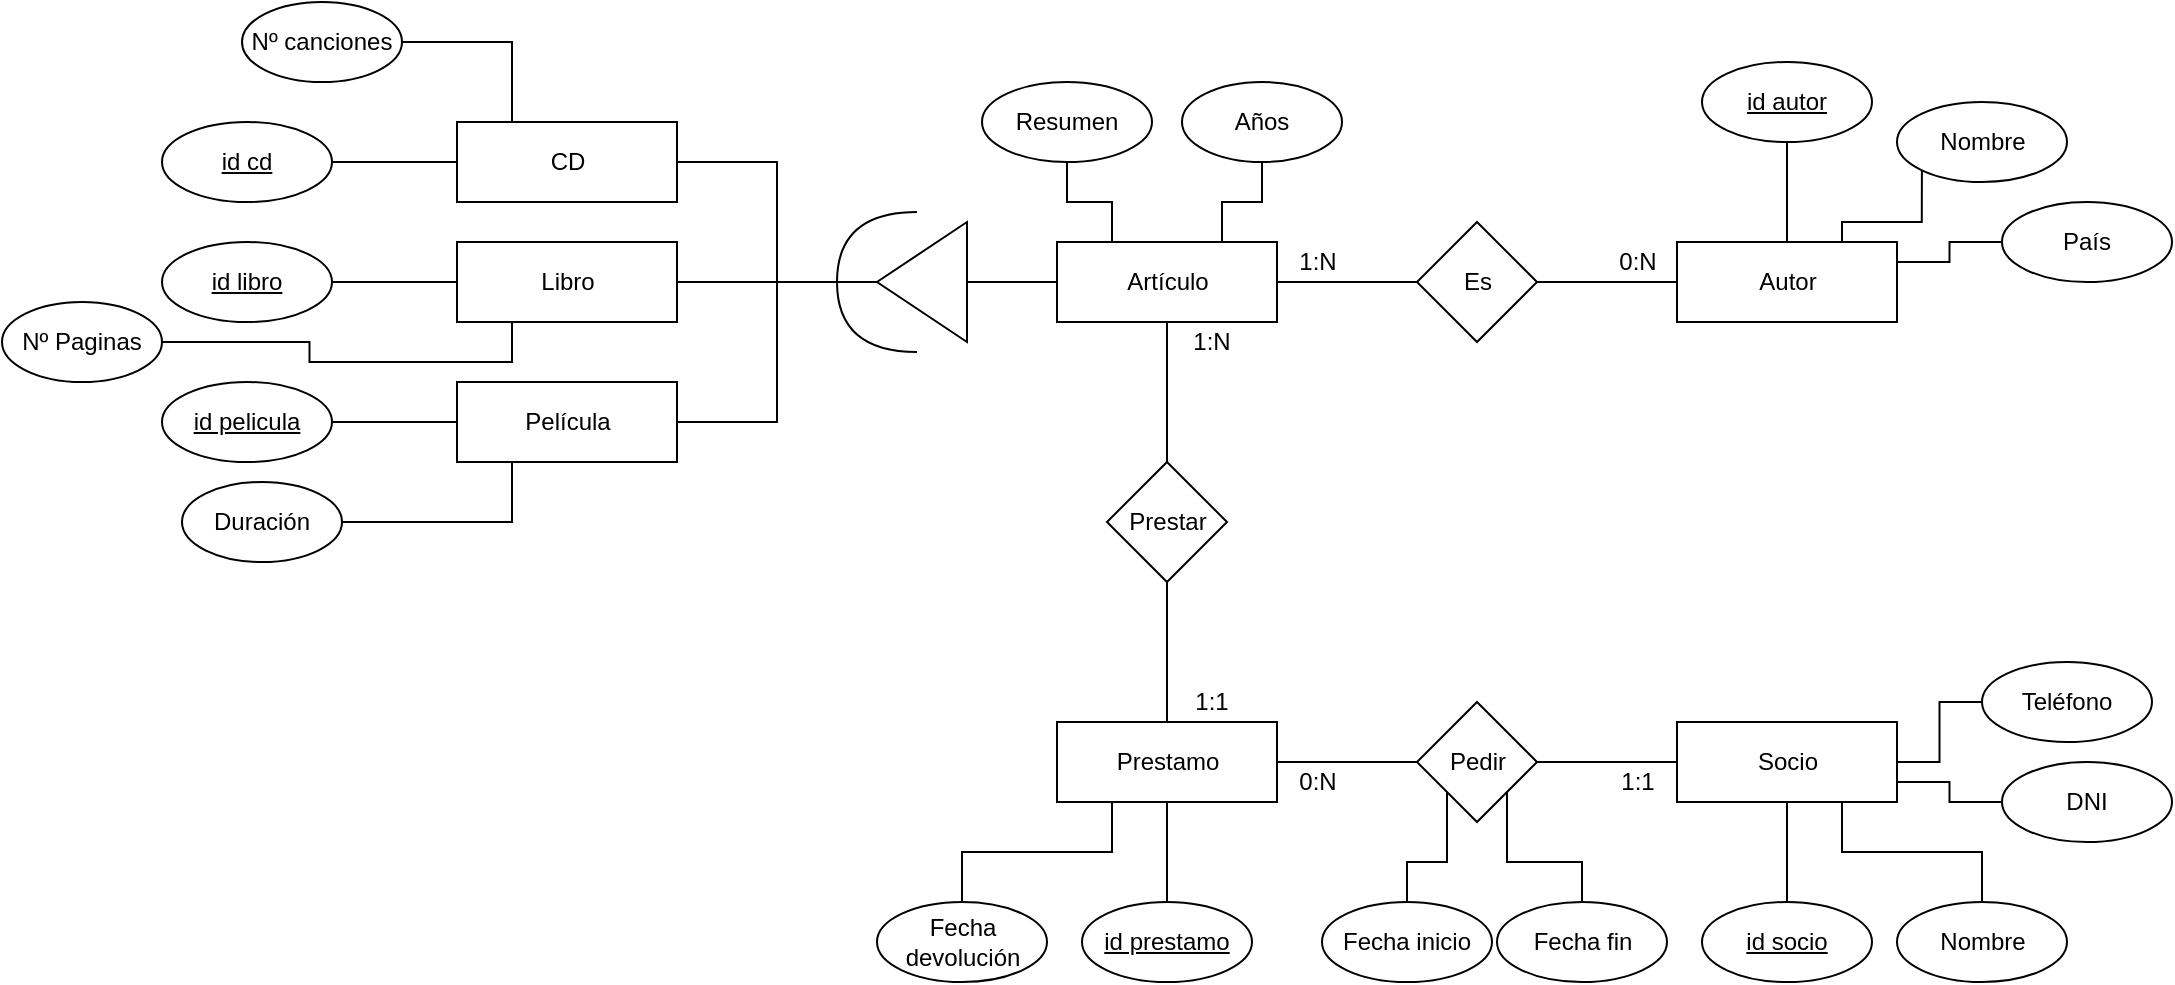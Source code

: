 <mxfile version="14.4.0" type="device"><diagram id="C5RBs43oDa-KdzZeNtuy" name="Page-1"><mxGraphModel dx="992" dy="646" grid="1" gridSize="10" guides="1" tooltips="1" connect="1" arrows="1" fold="1" page="1" pageScale="1" pageWidth="16000" pageHeight="1600" math="0" shadow="0"><root><mxCell id="WIyWlLk6GJQsqaUBKTNV-0"/><mxCell id="WIyWlLk6GJQsqaUBKTNV-1" parent="WIyWlLk6GJQsqaUBKTNV-0"/><mxCell id="bEudFNRqQL8l6KryWMXN-305" value="Socio" style="rounded=0;whiteSpace=wrap;html=1;" vertex="1" parent="WIyWlLk6GJQsqaUBKTNV-1"><mxGeometry x="987.5" y="600" width="110" height="40" as="geometry"/></mxCell><mxCell id="bEudFNRqQL8l6KryWMXN-333" style="edgeStyle=orthogonalEdgeStyle;rounded=0;orthogonalLoop=1;jettySize=auto;html=1;exitX=1;exitY=0.5;exitDx=0;exitDy=0;entryX=0;entryY=0.5;entryDx=0;entryDy=0;endArrow=none;endFill=0;" edge="1" parent="WIyWlLk6GJQsqaUBKTNV-1" source="bEudFNRqQL8l6KryWMXN-306" target="bEudFNRqQL8l6KryWMXN-311"><mxGeometry relative="1" as="geometry"/></mxCell><mxCell id="bEudFNRqQL8l6KryWMXN-306" value="Es" style="rhombus;whiteSpace=wrap;html=1;" vertex="1" parent="WIyWlLk6GJQsqaUBKTNV-1"><mxGeometry x="857.5" y="350" width="60" height="60" as="geometry"/></mxCell><mxCell id="bEudFNRqQL8l6KryWMXN-307" value="1:N" style="text;html=1;strokeColor=none;fillColor=none;align=center;verticalAlign=middle;whiteSpace=wrap;rounded=0;" vertex="1" parent="WIyWlLk6GJQsqaUBKTNV-1"><mxGeometry x="787.5" y="360" width="40" height="20" as="geometry"/></mxCell><mxCell id="bEudFNRqQL8l6KryWMXN-340" style="edgeStyle=orthogonalEdgeStyle;rounded=0;orthogonalLoop=1;jettySize=auto;html=1;exitX=1;exitY=0.5;exitDx=0;exitDy=0;entryX=0;entryY=0.5;entryDx=0;entryDy=0;endArrow=none;endFill=0;" edge="1" parent="WIyWlLk6GJQsqaUBKTNV-1" source="bEudFNRqQL8l6KryWMXN-308" target="bEudFNRqQL8l6KryWMXN-314"><mxGeometry relative="1" as="geometry"/></mxCell><mxCell id="bEudFNRqQL8l6KryWMXN-308" value="&lt;u&gt;id cd&lt;/u&gt;" style="ellipse;whiteSpace=wrap;html=1;" vertex="1" parent="WIyWlLk6GJQsqaUBKTNV-1"><mxGeometry x="230" y="300" width="85" height="40" as="geometry"/></mxCell><mxCell id="bEudFNRqQL8l6KryWMXN-345" style="edgeStyle=orthogonalEdgeStyle;rounded=0;orthogonalLoop=1;jettySize=auto;html=1;exitX=1;exitY=0.5;exitDx=0;exitDy=0;entryX=0.25;entryY=0;entryDx=0;entryDy=0;endArrow=none;endFill=0;" edge="1" parent="WIyWlLk6GJQsqaUBKTNV-1" source="bEudFNRqQL8l6KryWMXN-309" target="bEudFNRqQL8l6KryWMXN-314"><mxGeometry relative="1" as="geometry"/></mxCell><mxCell id="bEudFNRqQL8l6KryWMXN-309" value="Nº canciones" style="ellipse;whiteSpace=wrap;html=1;" vertex="1" parent="WIyWlLk6GJQsqaUBKTNV-1"><mxGeometry x="270" y="240" width="80" height="40" as="geometry"/></mxCell><mxCell id="bEudFNRqQL8l6KryWMXN-330" style="edgeStyle=orthogonalEdgeStyle;rounded=0;orthogonalLoop=1;jettySize=auto;html=1;exitX=1;exitY=0.5;exitDx=0;exitDy=0;entryX=0;entryY=0.5;entryDx=0;entryDy=0;endArrow=none;endFill=0;" edge="1" parent="WIyWlLk6GJQsqaUBKTNV-1" source="bEudFNRqQL8l6KryWMXN-310" target="bEudFNRqQL8l6KryWMXN-327"><mxGeometry relative="1" as="geometry"/></mxCell><mxCell id="bEudFNRqQL8l6KryWMXN-310" value="Prestamo" style="rounded=0;whiteSpace=wrap;html=1;" vertex="1" parent="WIyWlLk6GJQsqaUBKTNV-1"><mxGeometry x="677.5" y="600" width="110" height="40" as="geometry"/></mxCell><mxCell id="bEudFNRqQL8l6KryWMXN-311" value="Autor" style="rounded=0;whiteSpace=wrap;html=1;" vertex="1" parent="WIyWlLk6GJQsqaUBKTNV-1"><mxGeometry x="987.5" y="360" width="110" height="40" as="geometry"/></mxCell><mxCell id="bEudFNRqQL8l6KryWMXN-324" style="edgeStyle=orthogonalEdgeStyle;rounded=0;orthogonalLoop=1;jettySize=auto;html=1;exitX=0;exitY=0.5;exitDx=0;exitDy=0;entryX=0;entryY=0.5;entryDx=0;entryDy=0;endArrow=none;endFill=0;" edge="1" parent="WIyWlLk6GJQsqaUBKTNV-1" source="bEudFNRqQL8l6KryWMXN-312" target="bEudFNRqQL8l6KryWMXN-318"><mxGeometry relative="1" as="geometry"/></mxCell><mxCell id="bEudFNRqQL8l6KryWMXN-328" style="edgeStyle=orthogonalEdgeStyle;rounded=0;orthogonalLoop=1;jettySize=auto;html=1;exitX=0.5;exitY=1;exitDx=0;exitDy=0;entryX=0.5;entryY=0;entryDx=0;entryDy=0;endArrow=none;endFill=0;" edge="1" parent="WIyWlLk6GJQsqaUBKTNV-1" source="bEudFNRqQL8l6KryWMXN-312" target="bEudFNRqQL8l6KryWMXN-325"><mxGeometry relative="1" as="geometry"/></mxCell><mxCell id="bEudFNRqQL8l6KryWMXN-332" style="edgeStyle=orthogonalEdgeStyle;rounded=0;orthogonalLoop=1;jettySize=auto;html=1;exitX=1;exitY=0.5;exitDx=0;exitDy=0;entryX=0;entryY=0.5;entryDx=0;entryDy=0;endArrow=none;endFill=0;" edge="1" parent="WIyWlLk6GJQsqaUBKTNV-1" source="bEudFNRqQL8l6KryWMXN-312" target="bEudFNRqQL8l6KryWMXN-306"><mxGeometry relative="1" as="geometry"/></mxCell><mxCell id="bEudFNRqQL8l6KryWMXN-312" value="Artículo" style="rounded=0;whiteSpace=wrap;html=1;" vertex="1" parent="WIyWlLk6GJQsqaUBKTNV-1"><mxGeometry x="677.5" y="360" width="110" height="40" as="geometry"/></mxCell><mxCell id="bEudFNRqQL8l6KryWMXN-319" style="edgeStyle=orthogonalEdgeStyle;rounded=0;orthogonalLoop=1;jettySize=auto;html=1;exitX=1;exitY=0.5;exitDx=0;exitDy=0;entryX=1;entryY=0.5;entryDx=0;entryDy=0;endArrow=none;endFill=0;" edge="1" parent="WIyWlLk6GJQsqaUBKTNV-1" source="bEudFNRqQL8l6KryWMXN-313" target="bEudFNRqQL8l6KryWMXN-318"><mxGeometry relative="1" as="geometry"/></mxCell><mxCell id="bEudFNRqQL8l6KryWMXN-313" value="Película" style="rounded=0;whiteSpace=wrap;html=1;" vertex="1" parent="WIyWlLk6GJQsqaUBKTNV-1"><mxGeometry x="377.5" y="430" width="110" height="40" as="geometry"/></mxCell><mxCell id="bEudFNRqQL8l6KryWMXN-321" style="edgeStyle=orthogonalEdgeStyle;rounded=0;orthogonalLoop=1;jettySize=auto;html=1;exitX=1;exitY=0.5;exitDx=0;exitDy=0;entryX=1;entryY=0.5;entryDx=0;entryDy=0;endArrow=none;endFill=0;" edge="1" parent="WIyWlLk6GJQsqaUBKTNV-1" source="bEudFNRqQL8l6KryWMXN-314" target="bEudFNRqQL8l6KryWMXN-318"><mxGeometry relative="1" as="geometry"/></mxCell><mxCell id="bEudFNRqQL8l6KryWMXN-314" value="CD" style="rounded=0;whiteSpace=wrap;html=1;" vertex="1" parent="WIyWlLk6GJQsqaUBKTNV-1"><mxGeometry x="377.5" y="300" width="110" height="40" as="geometry"/></mxCell><mxCell id="bEudFNRqQL8l6KryWMXN-322" style="edgeStyle=orthogonalEdgeStyle;rounded=0;orthogonalLoop=1;jettySize=auto;html=1;exitX=1;exitY=0.5;exitDx=0;exitDy=0;entryX=1;entryY=0.5;entryDx=0;entryDy=0;endArrow=none;endFill=0;" edge="1" parent="WIyWlLk6GJQsqaUBKTNV-1" source="bEudFNRqQL8l6KryWMXN-317" target="bEudFNRqQL8l6KryWMXN-318"><mxGeometry relative="1" as="geometry"/></mxCell><mxCell id="bEudFNRqQL8l6KryWMXN-315" value="Libro" style="rounded=0;whiteSpace=wrap;html=1;" vertex="1" parent="WIyWlLk6GJQsqaUBKTNV-1"><mxGeometry x="377.5" y="360" width="110" height="40" as="geometry"/></mxCell><mxCell id="bEudFNRqQL8l6KryWMXN-318" value="" style="triangle;whiteSpace=wrap;html=1;rotation=-180;" vertex="1" parent="WIyWlLk6GJQsqaUBKTNV-1"><mxGeometry x="587.5" y="350" width="45" height="60" as="geometry"/></mxCell><mxCell id="bEudFNRqQL8l6KryWMXN-317" value="" style="shape=requiredInterface;html=1;verticalLabelPosition=bottom;rotation=-180;" vertex="1" parent="WIyWlLk6GJQsqaUBKTNV-1"><mxGeometry x="567.5" y="345" width="40" height="70" as="geometry"/></mxCell><mxCell id="bEudFNRqQL8l6KryWMXN-323" style="edgeStyle=orthogonalEdgeStyle;rounded=0;orthogonalLoop=1;jettySize=auto;html=1;exitX=1;exitY=0.5;exitDx=0;exitDy=0;entryX=1;entryY=0.5;entryDx=0;entryDy=0;endArrow=none;endFill=0;" edge="1" parent="WIyWlLk6GJQsqaUBKTNV-1" source="bEudFNRqQL8l6KryWMXN-315" target="bEudFNRqQL8l6KryWMXN-317"><mxGeometry relative="1" as="geometry"><mxPoint x="487.5" y="380" as="sourcePoint"/><mxPoint x="587.5" y="380" as="targetPoint"/></mxGeometry></mxCell><mxCell id="bEudFNRqQL8l6KryWMXN-329" style="edgeStyle=orthogonalEdgeStyle;rounded=0;orthogonalLoop=1;jettySize=auto;html=1;exitX=0.5;exitY=1;exitDx=0;exitDy=0;entryX=0.5;entryY=0;entryDx=0;entryDy=0;endArrow=none;endFill=0;" edge="1" parent="WIyWlLk6GJQsqaUBKTNV-1" source="bEudFNRqQL8l6KryWMXN-325" target="bEudFNRqQL8l6KryWMXN-310"><mxGeometry relative="1" as="geometry"/></mxCell><mxCell id="bEudFNRqQL8l6KryWMXN-325" value="Prestar" style="rhombus;whiteSpace=wrap;html=1;" vertex="1" parent="WIyWlLk6GJQsqaUBKTNV-1"><mxGeometry x="702.5" y="470" width="60" height="60" as="geometry"/></mxCell><mxCell id="bEudFNRqQL8l6KryWMXN-326" style="edgeStyle=orthogonalEdgeStyle;rounded=0;orthogonalLoop=1;jettySize=auto;html=1;exitX=0.5;exitY=1;exitDx=0;exitDy=0;endArrow=none;endFill=0;" edge="1" parent="WIyWlLk6GJQsqaUBKTNV-1" source="bEudFNRqQL8l6KryWMXN-310" target="bEudFNRqQL8l6KryWMXN-310"><mxGeometry relative="1" as="geometry"/></mxCell><mxCell id="bEudFNRqQL8l6KryWMXN-331" style="edgeStyle=orthogonalEdgeStyle;rounded=0;orthogonalLoop=1;jettySize=auto;html=1;exitX=1;exitY=0.5;exitDx=0;exitDy=0;entryX=0;entryY=0.5;entryDx=0;entryDy=0;endArrow=none;endFill=0;" edge="1" parent="WIyWlLk6GJQsqaUBKTNV-1" source="bEudFNRqQL8l6KryWMXN-327" target="bEudFNRqQL8l6KryWMXN-305"><mxGeometry relative="1" as="geometry"/></mxCell><mxCell id="bEudFNRqQL8l6KryWMXN-327" value="Pedir" style="rhombus;whiteSpace=wrap;html=1;" vertex="1" parent="WIyWlLk6GJQsqaUBKTNV-1"><mxGeometry x="857.5" y="590" width="60" height="60" as="geometry"/></mxCell><mxCell id="bEudFNRqQL8l6KryWMXN-339" style="edgeStyle=orthogonalEdgeStyle;rounded=0;orthogonalLoop=1;jettySize=auto;html=1;exitX=1;exitY=0.5;exitDx=0;exitDy=0;entryX=0;entryY=0.5;entryDx=0;entryDy=0;endArrow=none;endFill=0;" edge="1" parent="WIyWlLk6GJQsqaUBKTNV-1" source="bEudFNRqQL8l6KryWMXN-336" target="bEudFNRqQL8l6KryWMXN-315"><mxGeometry relative="1" as="geometry"/></mxCell><mxCell id="bEudFNRqQL8l6KryWMXN-336" value="&lt;u&gt;id libro&lt;/u&gt;" style="ellipse;whiteSpace=wrap;html=1;" vertex="1" parent="WIyWlLk6GJQsqaUBKTNV-1"><mxGeometry x="230" y="360" width="85" height="40" as="geometry"/></mxCell><mxCell id="bEudFNRqQL8l6KryWMXN-338" style="edgeStyle=orthogonalEdgeStyle;rounded=0;orthogonalLoop=1;jettySize=auto;html=1;exitX=1;exitY=0.5;exitDx=0;exitDy=0;entryX=0;entryY=0.5;entryDx=0;entryDy=0;endArrow=none;endFill=0;" edge="1" parent="WIyWlLk6GJQsqaUBKTNV-1" source="bEudFNRqQL8l6KryWMXN-337" target="bEudFNRqQL8l6KryWMXN-313"><mxGeometry relative="1" as="geometry"/></mxCell><mxCell id="bEudFNRqQL8l6KryWMXN-337" value="&lt;u&gt;id pelicula&lt;/u&gt;" style="ellipse;whiteSpace=wrap;html=1;" vertex="1" parent="WIyWlLk6GJQsqaUBKTNV-1"><mxGeometry x="230" y="430" width="85" height="40" as="geometry"/></mxCell><mxCell id="bEudFNRqQL8l6KryWMXN-344" style="edgeStyle=orthogonalEdgeStyle;rounded=0;orthogonalLoop=1;jettySize=auto;html=1;exitX=1;exitY=0.5;exitDx=0;exitDy=0;entryX=0.25;entryY=1;entryDx=0;entryDy=0;endArrow=none;endFill=0;" edge="1" parent="WIyWlLk6GJQsqaUBKTNV-1" source="bEudFNRqQL8l6KryWMXN-341" target="bEudFNRqQL8l6KryWMXN-315"><mxGeometry relative="1" as="geometry"/></mxCell><mxCell id="bEudFNRqQL8l6KryWMXN-341" value="Nº Paginas" style="ellipse;whiteSpace=wrap;html=1;" vertex="1" parent="WIyWlLk6GJQsqaUBKTNV-1"><mxGeometry x="150" y="390" width="80" height="40" as="geometry"/></mxCell><mxCell id="bEudFNRqQL8l6KryWMXN-343" style="edgeStyle=orthogonalEdgeStyle;rounded=0;orthogonalLoop=1;jettySize=auto;html=1;exitX=1;exitY=0.5;exitDx=0;exitDy=0;entryX=0.25;entryY=1;entryDx=0;entryDy=0;endArrow=none;endFill=0;" edge="1" parent="WIyWlLk6GJQsqaUBKTNV-1" source="bEudFNRqQL8l6KryWMXN-342" target="bEudFNRqQL8l6KryWMXN-313"><mxGeometry relative="1" as="geometry"/></mxCell><mxCell id="bEudFNRqQL8l6KryWMXN-342" value="Duración" style="ellipse;whiteSpace=wrap;html=1;" vertex="1" parent="WIyWlLk6GJQsqaUBKTNV-1"><mxGeometry x="240" y="480" width="80" height="40" as="geometry"/></mxCell><mxCell id="bEudFNRqQL8l6KryWMXN-348" style="edgeStyle=orthogonalEdgeStyle;rounded=0;orthogonalLoop=1;jettySize=auto;html=1;exitX=0.5;exitY=1;exitDx=0;exitDy=0;entryX=0.25;entryY=0;entryDx=0;entryDy=0;endArrow=none;endFill=0;" edge="1" parent="WIyWlLk6GJQsqaUBKTNV-1" source="bEudFNRqQL8l6KryWMXN-346" target="bEudFNRqQL8l6KryWMXN-312"><mxGeometry relative="1" as="geometry"/></mxCell><mxCell id="bEudFNRqQL8l6KryWMXN-346" value="Resumen" style="ellipse;whiteSpace=wrap;html=1;" vertex="1" parent="WIyWlLk6GJQsqaUBKTNV-1"><mxGeometry x="640" y="280" width="85" height="40" as="geometry"/></mxCell><mxCell id="bEudFNRqQL8l6KryWMXN-349" style="edgeStyle=orthogonalEdgeStyle;rounded=0;orthogonalLoop=1;jettySize=auto;html=1;exitX=0.5;exitY=1;exitDx=0;exitDy=0;entryX=0.75;entryY=0;entryDx=0;entryDy=0;endArrow=none;endFill=0;" edge="1" parent="WIyWlLk6GJQsqaUBKTNV-1" source="bEudFNRqQL8l6KryWMXN-347" target="bEudFNRqQL8l6KryWMXN-312"><mxGeometry relative="1" as="geometry"/></mxCell><mxCell id="bEudFNRqQL8l6KryWMXN-347" value="Años" style="ellipse;whiteSpace=wrap;html=1;" vertex="1" parent="WIyWlLk6GJQsqaUBKTNV-1"><mxGeometry x="740" y="280" width="80" height="40" as="geometry"/></mxCell><mxCell id="bEudFNRqQL8l6KryWMXN-351" style="edgeStyle=orthogonalEdgeStyle;rounded=0;orthogonalLoop=1;jettySize=auto;html=1;exitX=0.5;exitY=1;exitDx=0;exitDy=0;entryX=0.5;entryY=0;entryDx=0;entryDy=0;endArrow=none;endFill=0;" edge="1" parent="WIyWlLk6GJQsqaUBKTNV-1" source="bEudFNRqQL8l6KryWMXN-350" target="bEudFNRqQL8l6KryWMXN-311"><mxGeometry relative="1" as="geometry"/></mxCell><mxCell id="bEudFNRqQL8l6KryWMXN-350" value="&lt;u&gt;id autor&lt;/u&gt;" style="ellipse;whiteSpace=wrap;html=1;" vertex="1" parent="WIyWlLk6GJQsqaUBKTNV-1"><mxGeometry x="1000" y="270" width="85" height="40" as="geometry"/></mxCell><mxCell id="bEudFNRqQL8l6KryWMXN-355" style="edgeStyle=orthogonalEdgeStyle;rounded=0;orthogonalLoop=1;jettySize=auto;html=1;exitX=0;exitY=1;exitDx=0;exitDy=0;entryX=0.75;entryY=0;entryDx=0;entryDy=0;endArrow=none;endFill=0;" edge="1" parent="WIyWlLk6GJQsqaUBKTNV-1" source="bEudFNRqQL8l6KryWMXN-352" target="bEudFNRqQL8l6KryWMXN-311"><mxGeometry relative="1" as="geometry"><Array as="points"><mxPoint x="1110" y="350"/><mxPoint x="1070" y="350"/></Array></mxGeometry></mxCell><mxCell id="bEudFNRqQL8l6KryWMXN-352" value="Nombre" style="ellipse;whiteSpace=wrap;html=1;" vertex="1" parent="WIyWlLk6GJQsqaUBKTNV-1"><mxGeometry x="1097.5" y="290" width="85" height="40" as="geometry"/></mxCell><mxCell id="bEudFNRqQL8l6KryWMXN-354" style="edgeStyle=orthogonalEdgeStyle;rounded=0;orthogonalLoop=1;jettySize=auto;html=1;exitX=0;exitY=0.5;exitDx=0;exitDy=0;entryX=1;entryY=0.25;entryDx=0;entryDy=0;endArrow=none;endFill=0;" edge="1" parent="WIyWlLk6GJQsqaUBKTNV-1" source="bEudFNRqQL8l6KryWMXN-353" target="bEudFNRqQL8l6KryWMXN-311"><mxGeometry relative="1" as="geometry"/></mxCell><mxCell id="bEudFNRqQL8l6KryWMXN-353" value="País" style="ellipse;whiteSpace=wrap;html=1;" vertex="1" parent="WIyWlLk6GJQsqaUBKTNV-1"><mxGeometry x="1150" y="340" width="85" height="40" as="geometry"/></mxCell><mxCell id="bEudFNRqQL8l6KryWMXN-358" style="edgeStyle=orthogonalEdgeStyle;rounded=0;orthogonalLoop=1;jettySize=auto;html=1;exitX=0.5;exitY=0;exitDx=0;exitDy=0;entryX=0.5;entryY=1;entryDx=0;entryDy=0;endArrow=none;endFill=0;" edge="1" parent="WIyWlLk6GJQsqaUBKTNV-1" source="bEudFNRqQL8l6KryWMXN-356" target="bEudFNRqQL8l6KryWMXN-310"><mxGeometry relative="1" as="geometry"/></mxCell><mxCell id="bEudFNRqQL8l6KryWMXN-356" value="&lt;u&gt;id prestamo&lt;/u&gt;" style="ellipse;whiteSpace=wrap;html=1;" vertex="1" parent="WIyWlLk6GJQsqaUBKTNV-1"><mxGeometry x="690" y="690" width="85" height="40" as="geometry"/></mxCell><mxCell id="bEudFNRqQL8l6KryWMXN-359" value="" style="edgeStyle=orthogonalEdgeStyle;rounded=0;orthogonalLoop=1;jettySize=auto;html=1;endArrow=none;endFill=0;" edge="1" parent="WIyWlLk6GJQsqaUBKTNV-1" source="bEudFNRqQL8l6KryWMXN-357" target="bEudFNRqQL8l6KryWMXN-305"><mxGeometry relative="1" as="geometry"/></mxCell><mxCell id="bEudFNRqQL8l6KryWMXN-357" value="&lt;u&gt;id socio&lt;/u&gt;" style="ellipse;whiteSpace=wrap;html=1;" vertex="1" parent="WIyWlLk6GJQsqaUBKTNV-1"><mxGeometry x="1000" y="690" width="85" height="40" as="geometry"/></mxCell><mxCell id="bEudFNRqQL8l6KryWMXN-361" style="edgeStyle=orthogonalEdgeStyle;rounded=0;orthogonalLoop=1;jettySize=auto;html=1;exitX=0.5;exitY=0;exitDx=0;exitDy=0;entryX=0.25;entryY=1;entryDx=0;entryDy=0;endArrow=none;endFill=0;" edge="1" parent="WIyWlLk6GJQsqaUBKTNV-1" source="bEudFNRqQL8l6KryWMXN-360" target="bEudFNRqQL8l6KryWMXN-310"><mxGeometry relative="1" as="geometry"/></mxCell><mxCell id="bEudFNRqQL8l6KryWMXN-360" value="Fecha devolución" style="ellipse;whiteSpace=wrap;html=1;" vertex="1" parent="WIyWlLk6GJQsqaUBKTNV-1"><mxGeometry x="587.5" y="690" width="85" height="40" as="geometry"/></mxCell><mxCell id="bEudFNRqQL8l6KryWMXN-365" style="edgeStyle=orthogonalEdgeStyle;rounded=0;orthogonalLoop=1;jettySize=auto;html=1;exitX=0.5;exitY=0;exitDx=0;exitDy=0;entryX=0;entryY=1;entryDx=0;entryDy=0;endArrow=none;endFill=0;" edge="1" parent="WIyWlLk6GJQsqaUBKTNV-1" source="bEudFNRqQL8l6KryWMXN-362" target="bEudFNRqQL8l6KryWMXN-327"><mxGeometry relative="1" as="geometry"/></mxCell><mxCell id="bEudFNRqQL8l6KryWMXN-362" value="Fecha inicio" style="ellipse;whiteSpace=wrap;html=1;" vertex="1" parent="WIyWlLk6GJQsqaUBKTNV-1"><mxGeometry x="810" y="690" width="85" height="40" as="geometry"/></mxCell><mxCell id="bEudFNRqQL8l6KryWMXN-364" style="edgeStyle=orthogonalEdgeStyle;rounded=0;orthogonalLoop=1;jettySize=auto;html=1;exitX=0.5;exitY=0;exitDx=0;exitDy=0;entryX=1;entryY=1;entryDx=0;entryDy=0;endArrow=none;endFill=0;" edge="1" parent="WIyWlLk6GJQsqaUBKTNV-1" source="bEudFNRqQL8l6KryWMXN-363" target="bEudFNRqQL8l6KryWMXN-327"><mxGeometry relative="1" as="geometry"/></mxCell><mxCell id="bEudFNRqQL8l6KryWMXN-363" value="Fecha fin" style="ellipse;whiteSpace=wrap;html=1;" vertex="1" parent="WIyWlLk6GJQsqaUBKTNV-1"><mxGeometry x="897.5" y="690" width="85" height="40" as="geometry"/></mxCell><mxCell id="bEudFNRqQL8l6KryWMXN-367" style="edgeStyle=orthogonalEdgeStyle;rounded=0;orthogonalLoop=1;jettySize=auto;html=1;exitX=0.5;exitY=0;exitDx=0;exitDy=0;entryX=0.75;entryY=1;entryDx=0;entryDy=0;endArrow=none;endFill=0;" edge="1" parent="WIyWlLk6GJQsqaUBKTNV-1" source="bEudFNRqQL8l6KryWMXN-366" target="bEudFNRqQL8l6KryWMXN-305"><mxGeometry relative="1" as="geometry"/></mxCell><mxCell id="bEudFNRqQL8l6KryWMXN-366" value="Nombre" style="ellipse;whiteSpace=wrap;html=1;" vertex="1" parent="WIyWlLk6GJQsqaUBKTNV-1"><mxGeometry x="1097.5" y="690" width="85" height="40" as="geometry"/></mxCell><mxCell id="bEudFNRqQL8l6KryWMXN-369" style="edgeStyle=orthogonalEdgeStyle;rounded=0;orthogonalLoop=1;jettySize=auto;html=1;exitX=0;exitY=0.5;exitDx=0;exitDy=0;entryX=1;entryY=0.75;entryDx=0;entryDy=0;endArrow=none;endFill=0;" edge="1" parent="WIyWlLk6GJQsqaUBKTNV-1" source="bEudFNRqQL8l6KryWMXN-368" target="bEudFNRqQL8l6KryWMXN-305"><mxGeometry relative="1" as="geometry"/></mxCell><mxCell id="bEudFNRqQL8l6KryWMXN-368" value="DNI" style="ellipse;whiteSpace=wrap;html=1;" vertex="1" parent="WIyWlLk6GJQsqaUBKTNV-1"><mxGeometry x="1150" y="620" width="85" height="40" as="geometry"/></mxCell><mxCell id="bEudFNRqQL8l6KryWMXN-371" style="edgeStyle=orthogonalEdgeStyle;rounded=0;orthogonalLoop=1;jettySize=auto;html=1;exitX=0;exitY=0.5;exitDx=0;exitDy=0;entryX=1;entryY=0.5;entryDx=0;entryDy=0;endArrow=none;endFill=0;" edge="1" parent="WIyWlLk6GJQsqaUBKTNV-1" source="bEudFNRqQL8l6KryWMXN-370" target="bEudFNRqQL8l6KryWMXN-305"><mxGeometry relative="1" as="geometry"/></mxCell><mxCell id="bEudFNRqQL8l6KryWMXN-370" value="Teléfono" style="ellipse;whiteSpace=wrap;html=1;" vertex="1" parent="WIyWlLk6GJQsqaUBKTNV-1"><mxGeometry x="1140" y="570" width="85" height="40" as="geometry"/></mxCell><mxCell id="bEudFNRqQL8l6KryWMXN-372" value="0:N" style="text;html=1;strokeColor=none;fillColor=none;align=center;verticalAlign=middle;whiteSpace=wrap;rounded=0;" vertex="1" parent="WIyWlLk6GJQsqaUBKTNV-1"><mxGeometry x="947.5" y="360" width="40" height="20" as="geometry"/></mxCell><mxCell id="bEudFNRqQL8l6KryWMXN-373" value="1:N" style="text;html=1;strokeColor=none;fillColor=none;align=center;verticalAlign=middle;whiteSpace=wrap;rounded=0;" vertex="1" parent="WIyWlLk6GJQsqaUBKTNV-1"><mxGeometry x="735" y="400" width="40" height="20" as="geometry"/></mxCell><mxCell id="bEudFNRqQL8l6KryWMXN-374" value="1:1" style="text;html=1;strokeColor=none;fillColor=none;align=center;verticalAlign=middle;whiteSpace=wrap;rounded=0;" vertex="1" parent="WIyWlLk6GJQsqaUBKTNV-1"><mxGeometry x="735" y="580" width="40" height="20" as="geometry"/></mxCell><mxCell id="bEudFNRqQL8l6KryWMXN-375" value="0:N" style="text;html=1;strokeColor=none;fillColor=none;align=center;verticalAlign=middle;whiteSpace=wrap;rounded=0;" vertex="1" parent="WIyWlLk6GJQsqaUBKTNV-1"><mxGeometry x="787.5" y="620" width="40" height="20" as="geometry"/></mxCell><mxCell id="bEudFNRqQL8l6KryWMXN-376" value="1:1" style="text;html=1;strokeColor=none;fillColor=none;align=center;verticalAlign=middle;whiteSpace=wrap;rounded=0;" vertex="1" parent="WIyWlLk6GJQsqaUBKTNV-1"><mxGeometry x="947.5" y="620" width="40" height="20" as="geometry"/></mxCell></root></mxGraphModel></diagram></mxfile>